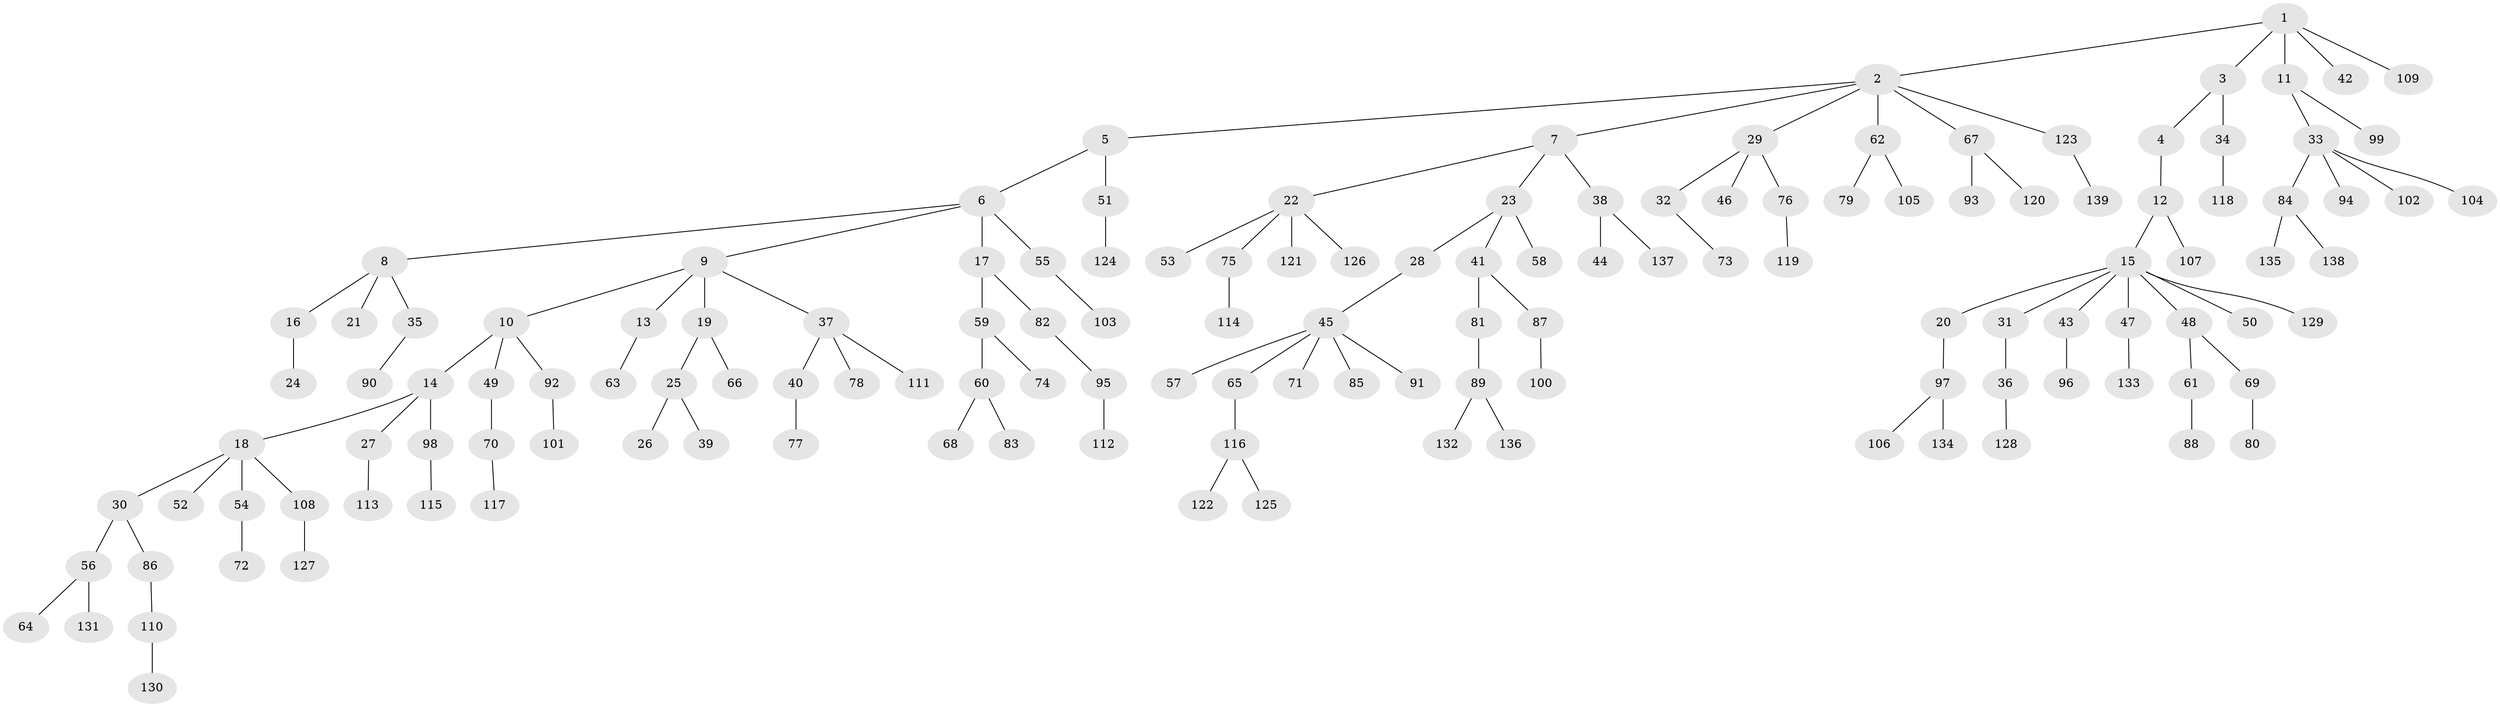 // coarse degree distribution, {1: 0.5476190476190477, 2: 0.21428571428571427, 4: 0.07142857142857142, 5: 0.047619047619047616, 3: 0.09523809523809523, 7: 0.023809523809523808}
// Generated by graph-tools (version 1.1) at 2025/37/03/04/25 23:37:16]
// undirected, 139 vertices, 138 edges
graph export_dot {
  node [color=gray90,style=filled];
  1;
  2;
  3;
  4;
  5;
  6;
  7;
  8;
  9;
  10;
  11;
  12;
  13;
  14;
  15;
  16;
  17;
  18;
  19;
  20;
  21;
  22;
  23;
  24;
  25;
  26;
  27;
  28;
  29;
  30;
  31;
  32;
  33;
  34;
  35;
  36;
  37;
  38;
  39;
  40;
  41;
  42;
  43;
  44;
  45;
  46;
  47;
  48;
  49;
  50;
  51;
  52;
  53;
  54;
  55;
  56;
  57;
  58;
  59;
  60;
  61;
  62;
  63;
  64;
  65;
  66;
  67;
  68;
  69;
  70;
  71;
  72;
  73;
  74;
  75;
  76;
  77;
  78;
  79;
  80;
  81;
  82;
  83;
  84;
  85;
  86;
  87;
  88;
  89;
  90;
  91;
  92;
  93;
  94;
  95;
  96;
  97;
  98;
  99;
  100;
  101;
  102;
  103;
  104;
  105;
  106;
  107;
  108;
  109;
  110;
  111;
  112;
  113;
  114;
  115;
  116;
  117;
  118;
  119;
  120;
  121;
  122;
  123;
  124;
  125;
  126;
  127;
  128;
  129;
  130;
  131;
  132;
  133;
  134;
  135;
  136;
  137;
  138;
  139;
  1 -- 2;
  1 -- 3;
  1 -- 11;
  1 -- 42;
  1 -- 109;
  2 -- 5;
  2 -- 7;
  2 -- 29;
  2 -- 62;
  2 -- 67;
  2 -- 123;
  3 -- 4;
  3 -- 34;
  4 -- 12;
  5 -- 6;
  5 -- 51;
  6 -- 8;
  6 -- 9;
  6 -- 17;
  6 -- 55;
  7 -- 22;
  7 -- 23;
  7 -- 38;
  8 -- 16;
  8 -- 21;
  8 -- 35;
  9 -- 10;
  9 -- 13;
  9 -- 19;
  9 -- 37;
  10 -- 14;
  10 -- 49;
  10 -- 92;
  11 -- 33;
  11 -- 99;
  12 -- 15;
  12 -- 107;
  13 -- 63;
  14 -- 18;
  14 -- 27;
  14 -- 98;
  15 -- 20;
  15 -- 31;
  15 -- 43;
  15 -- 47;
  15 -- 48;
  15 -- 50;
  15 -- 129;
  16 -- 24;
  17 -- 59;
  17 -- 82;
  18 -- 30;
  18 -- 52;
  18 -- 54;
  18 -- 108;
  19 -- 25;
  19 -- 66;
  20 -- 97;
  22 -- 53;
  22 -- 75;
  22 -- 121;
  22 -- 126;
  23 -- 28;
  23 -- 41;
  23 -- 58;
  25 -- 26;
  25 -- 39;
  27 -- 113;
  28 -- 45;
  29 -- 32;
  29 -- 46;
  29 -- 76;
  30 -- 56;
  30 -- 86;
  31 -- 36;
  32 -- 73;
  33 -- 84;
  33 -- 94;
  33 -- 102;
  33 -- 104;
  34 -- 118;
  35 -- 90;
  36 -- 128;
  37 -- 40;
  37 -- 78;
  37 -- 111;
  38 -- 44;
  38 -- 137;
  40 -- 77;
  41 -- 81;
  41 -- 87;
  43 -- 96;
  45 -- 57;
  45 -- 65;
  45 -- 71;
  45 -- 85;
  45 -- 91;
  47 -- 133;
  48 -- 61;
  48 -- 69;
  49 -- 70;
  51 -- 124;
  54 -- 72;
  55 -- 103;
  56 -- 64;
  56 -- 131;
  59 -- 60;
  59 -- 74;
  60 -- 68;
  60 -- 83;
  61 -- 88;
  62 -- 79;
  62 -- 105;
  65 -- 116;
  67 -- 93;
  67 -- 120;
  69 -- 80;
  70 -- 117;
  75 -- 114;
  76 -- 119;
  81 -- 89;
  82 -- 95;
  84 -- 135;
  84 -- 138;
  86 -- 110;
  87 -- 100;
  89 -- 132;
  89 -- 136;
  92 -- 101;
  95 -- 112;
  97 -- 106;
  97 -- 134;
  98 -- 115;
  108 -- 127;
  110 -- 130;
  116 -- 122;
  116 -- 125;
  123 -- 139;
}
